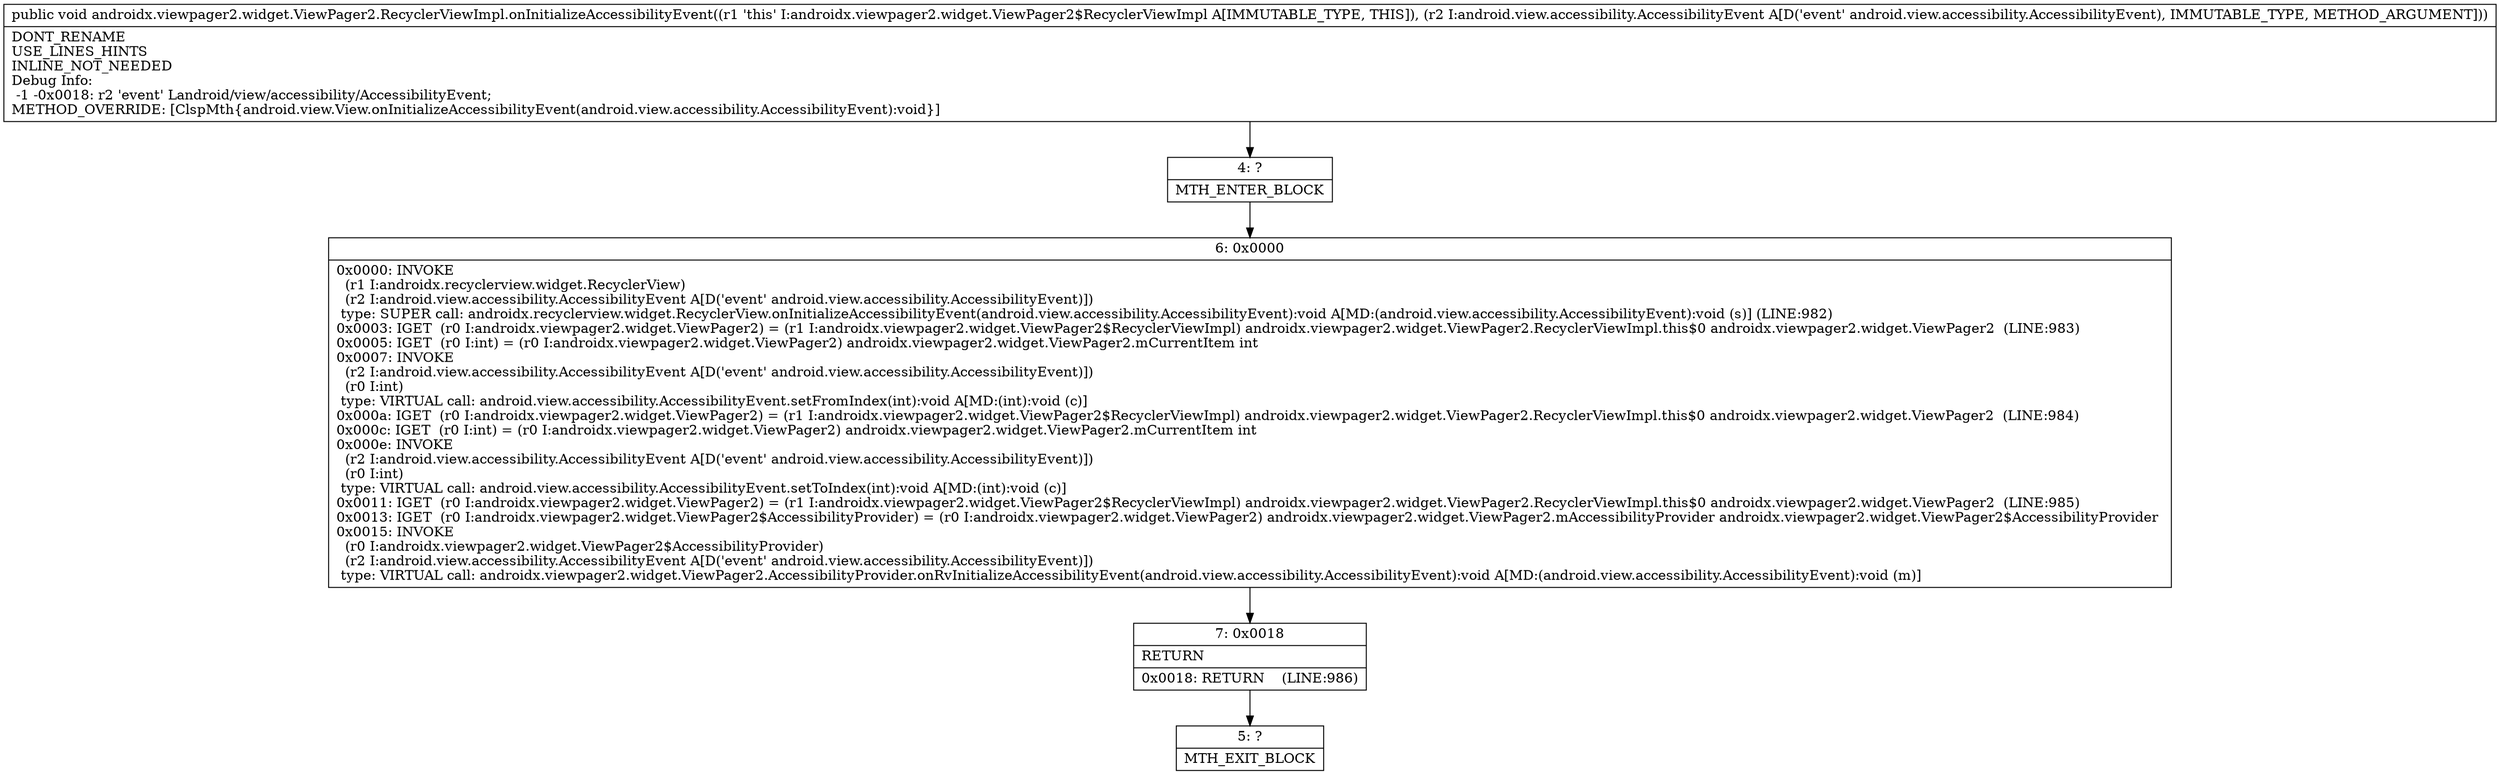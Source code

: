 digraph "CFG forandroidx.viewpager2.widget.ViewPager2.RecyclerViewImpl.onInitializeAccessibilityEvent(Landroid\/view\/accessibility\/AccessibilityEvent;)V" {
Node_4 [shape=record,label="{4\:\ ?|MTH_ENTER_BLOCK\l}"];
Node_6 [shape=record,label="{6\:\ 0x0000|0x0000: INVOKE  \l  (r1 I:androidx.recyclerview.widget.RecyclerView)\l  (r2 I:android.view.accessibility.AccessibilityEvent A[D('event' android.view.accessibility.AccessibilityEvent)])\l type: SUPER call: androidx.recyclerview.widget.RecyclerView.onInitializeAccessibilityEvent(android.view.accessibility.AccessibilityEvent):void A[MD:(android.view.accessibility.AccessibilityEvent):void (s)] (LINE:982)\l0x0003: IGET  (r0 I:androidx.viewpager2.widget.ViewPager2) = (r1 I:androidx.viewpager2.widget.ViewPager2$RecyclerViewImpl) androidx.viewpager2.widget.ViewPager2.RecyclerViewImpl.this$0 androidx.viewpager2.widget.ViewPager2  (LINE:983)\l0x0005: IGET  (r0 I:int) = (r0 I:androidx.viewpager2.widget.ViewPager2) androidx.viewpager2.widget.ViewPager2.mCurrentItem int \l0x0007: INVOKE  \l  (r2 I:android.view.accessibility.AccessibilityEvent A[D('event' android.view.accessibility.AccessibilityEvent)])\l  (r0 I:int)\l type: VIRTUAL call: android.view.accessibility.AccessibilityEvent.setFromIndex(int):void A[MD:(int):void (c)]\l0x000a: IGET  (r0 I:androidx.viewpager2.widget.ViewPager2) = (r1 I:androidx.viewpager2.widget.ViewPager2$RecyclerViewImpl) androidx.viewpager2.widget.ViewPager2.RecyclerViewImpl.this$0 androidx.viewpager2.widget.ViewPager2  (LINE:984)\l0x000c: IGET  (r0 I:int) = (r0 I:androidx.viewpager2.widget.ViewPager2) androidx.viewpager2.widget.ViewPager2.mCurrentItem int \l0x000e: INVOKE  \l  (r2 I:android.view.accessibility.AccessibilityEvent A[D('event' android.view.accessibility.AccessibilityEvent)])\l  (r0 I:int)\l type: VIRTUAL call: android.view.accessibility.AccessibilityEvent.setToIndex(int):void A[MD:(int):void (c)]\l0x0011: IGET  (r0 I:androidx.viewpager2.widget.ViewPager2) = (r1 I:androidx.viewpager2.widget.ViewPager2$RecyclerViewImpl) androidx.viewpager2.widget.ViewPager2.RecyclerViewImpl.this$0 androidx.viewpager2.widget.ViewPager2  (LINE:985)\l0x0013: IGET  (r0 I:androidx.viewpager2.widget.ViewPager2$AccessibilityProvider) = (r0 I:androidx.viewpager2.widget.ViewPager2) androidx.viewpager2.widget.ViewPager2.mAccessibilityProvider androidx.viewpager2.widget.ViewPager2$AccessibilityProvider \l0x0015: INVOKE  \l  (r0 I:androidx.viewpager2.widget.ViewPager2$AccessibilityProvider)\l  (r2 I:android.view.accessibility.AccessibilityEvent A[D('event' android.view.accessibility.AccessibilityEvent)])\l type: VIRTUAL call: androidx.viewpager2.widget.ViewPager2.AccessibilityProvider.onRvInitializeAccessibilityEvent(android.view.accessibility.AccessibilityEvent):void A[MD:(android.view.accessibility.AccessibilityEvent):void (m)]\l}"];
Node_7 [shape=record,label="{7\:\ 0x0018|RETURN\l|0x0018: RETURN    (LINE:986)\l}"];
Node_5 [shape=record,label="{5\:\ ?|MTH_EXIT_BLOCK\l}"];
MethodNode[shape=record,label="{public void androidx.viewpager2.widget.ViewPager2.RecyclerViewImpl.onInitializeAccessibilityEvent((r1 'this' I:androidx.viewpager2.widget.ViewPager2$RecyclerViewImpl A[IMMUTABLE_TYPE, THIS]), (r2 I:android.view.accessibility.AccessibilityEvent A[D('event' android.view.accessibility.AccessibilityEvent), IMMUTABLE_TYPE, METHOD_ARGUMENT]))  | DONT_RENAME\lUSE_LINES_HINTS\lINLINE_NOT_NEEDED\lDebug Info:\l  \-1 \-0x0018: r2 'event' Landroid\/view\/accessibility\/AccessibilityEvent;\lMETHOD_OVERRIDE: [ClspMth\{android.view.View.onInitializeAccessibilityEvent(android.view.accessibility.AccessibilityEvent):void\}]\l}"];
MethodNode -> Node_4;Node_4 -> Node_6;
Node_6 -> Node_7;
Node_7 -> Node_5;
}

